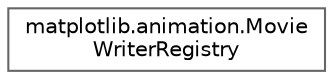 digraph "Graphical Class Hierarchy"
{
 // LATEX_PDF_SIZE
  bgcolor="transparent";
  edge [fontname=Helvetica,fontsize=10,labelfontname=Helvetica,labelfontsize=10];
  node [fontname=Helvetica,fontsize=10,shape=box,height=0.2,width=0.4];
  rankdir="LR";
  Node0 [id="Node000000",label="matplotlib.animation.Movie\lWriterRegistry",height=0.2,width=0.4,color="grey40", fillcolor="white", style="filled",URL="$d6/d7d/classmatplotlib_1_1animation_1_1MovieWriterRegistry.html",tooltip=" "];
}
